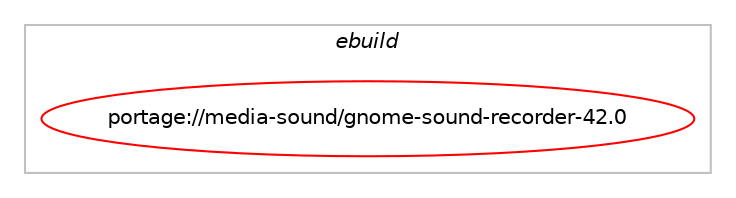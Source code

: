 digraph prolog {

# *************
# Graph options
# *************

newrank=true;
concentrate=true;
compound=true;
graph [rankdir=LR,fontname=Helvetica,fontsize=10,ranksep=1.5];#, ranksep=2.5, nodesep=0.2];
edge  [arrowhead=vee];
node  [fontname=Helvetica,fontsize=10];

# **********
# The ebuild
# **********

subgraph cluster_leftcol {
color=gray;
label=<<i>ebuild</i>>;
id [label="portage://media-sound/gnome-sound-recorder-42.0", color=red, width=4, href="../media-sound/gnome-sound-recorder-42.0.svg"];
}

# ****************
# The dependencies
# ****************

subgraph cluster_midcol {
color=gray;
label=<<i>dependencies</i>>;
subgraph cluster_compile {
fillcolor="#eeeeee";
style=filled;
label=<<i>compile</i>>;
# *** BEGIN UNKNOWN DEPENDENCY TYPE (TODO) ***
# id -> equal(package_dependency(portage://media-sound/gnome-sound-recorder-42.0,install,no,dev-libs,gjs,greaterequal,[1.54.0,,,1.54.0],[],[]))
# *** END UNKNOWN DEPENDENCY TYPE (TODO) ***

# *** BEGIN UNKNOWN DEPENDENCY TYPE (TODO) ***
# id -> equal(package_dependency(portage://media-sound/gnome-sound-recorder-42.0,install,no,dev-libs,glib,greaterequal,[2.46,,,2.46],[slot(2)],[]))
# *** END UNKNOWN DEPENDENCY TYPE (TODO) ***

# *** BEGIN UNKNOWN DEPENDENCY TYPE (TODO) ***
# id -> equal(package_dependency(portage://media-sound/gnome-sound-recorder-42.0,install,no,dev-libs,gobject-introspection,greaterequal,[1.31.6,,,1.31.6],[],[]))
# *** END UNKNOWN DEPENDENCY TYPE (TODO) ***

# *** BEGIN UNKNOWN DEPENDENCY TYPE (TODO) ***
# id -> equal(package_dependency(portage://media-sound/gnome-sound-recorder-42.0,install,no,gui-libs,gtk,greaterequal,[4.4.0,,,4.4.0],[slot(4)],[use(enable(introspection),none)]))
# *** END UNKNOWN DEPENDENCY TYPE (TODO) ***

# *** BEGIN UNKNOWN DEPENDENCY TYPE (TODO) ***
# id -> equal(package_dependency(portage://media-sound/gnome-sound-recorder-42.0,install,no,gui-libs,libadwaita,greaterequal,[1.1.0,,,1.1.0],[slot(1),equal],[]))
# *** END UNKNOWN DEPENDENCY TYPE (TODO) ***

# *** BEGIN UNKNOWN DEPENDENCY TYPE (TODO) ***
# id -> equal(package_dependency(portage://media-sound/gnome-sound-recorder-42.0,install,no,media-libs,gst-plugins-bad,none,[,,],[slot(1.0)],[]))
# *** END UNKNOWN DEPENDENCY TYPE (TODO) ***

# *** BEGIN UNKNOWN DEPENDENCY TYPE (TODO) ***
# id -> equal(package_dependency(portage://media-sound/gnome-sound-recorder-42.0,install,no,media-libs,gst-plugins-base,none,[,,],[slot(1.0)],[use(enable(introspection),none),use(enable(ogg),none)]))
# *** END UNKNOWN DEPENDENCY TYPE (TODO) ***

# *** BEGIN UNKNOWN DEPENDENCY TYPE (TODO) ***
# id -> equal(package_dependency(portage://media-sound/gnome-sound-recorder-42.0,install,no,media-libs,gstreamer,none,[,,],[slot(1.0)],[use(enable(introspection),none)]))
# *** END UNKNOWN DEPENDENCY TYPE (TODO) ***

# *** BEGIN UNKNOWN DEPENDENCY TYPE (TODO) ***
# id -> equal(package_dependency(portage://media-sound/gnome-sound-recorder-42.0,install,no,x11-libs,gdk-pixbuf,none,[,,],[slot(2)],[use(enable(introspection),none)]))
# *** END UNKNOWN DEPENDENCY TYPE (TODO) ***

}
subgraph cluster_compileandrun {
fillcolor="#eeeeee";
style=filled;
label=<<i>compile and run</i>>;
}
subgraph cluster_run {
fillcolor="#eeeeee";
style=filled;
label=<<i>run</i>>;
# *** BEGIN UNKNOWN DEPENDENCY TYPE (TODO) ***
# id -> equal(package_dependency(portage://media-sound/gnome-sound-recorder-42.0,run,no,dev-libs,gjs,greaterequal,[1.54.0,,,1.54.0],[],[]))
# *** END UNKNOWN DEPENDENCY TYPE (TODO) ***

# *** BEGIN UNKNOWN DEPENDENCY TYPE (TODO) ***
# id -> equal(package_dependency(portage://media-sound/gnome-sound-recorder-42.0,run,no,dev-libs,glib,greaterequal,[2.46,,,2.46],[slot(2)],[]))
# *** END UNKNOWN DEPENDENCY TYPE (TODO) ***

# *** BEGIN UNKNOWN DEPENDENCY TYPE (TODO) ***
# id -> equal(package_dependency(portage://media-sound/gnome-sound-recorder-42.0,run,no,dev-libs,gobject-introspection,greaterequal,[1.31.6,,,1.31.6],[],[]))
# *** END UNKNOWN DEPENDENCY TYPE (TODO) ***

# *** BEGIN UNKNOWN DEPENDENCY TYPE (TODO) ***
# id -> equal(package_dependency(portage://media-sound/gnome-sound-recorder-42.0,run,no,gui-libs,gtk,greaterequal,[4.4.0,,,4.4.0],[slot(4)],[use(enable(introspection),none)]))
# *** END UNKNOWN DEPENDENCY TYPE (TODO) ***

# *** BEGIN UNKNOWN DEPENDENCY TYPE (TODO) ***
# id -> equal(package_dependency(portage://media-sound/gnome-sound-recorder-42.0,run,no,gui-libs,libadwaita,greaterequal,[1.1.0,,,1.1.0],[slot(1),equal],[]))
# *** END UNKNOWN DEPENDENCY TYPE (TODO) ***

# *** BEGIN UNKNOWN DEPENDENCY TYPE (TODO) ***
# id -> equal(package_dependency(portage://media-sound/gnome-sound-recorder-42.0,run,no,media-libs,gst-plugins-bad,none,[,,],[slot(1.0)],[]))
# *** END UNKNOWN DEPENDENCY TYPE (TODO) ***

# *** BEGIN UNKNOWN DEPENDENCY TYPE (TODO) ***
# id -> equal(package_dependency(portage://media-sound/gnome-sound-recorder-42.0,run,no,media-libs,gst-plugins-base,none,[,,],[slot(1.0)],[use(enable(introspection),none),use(enable(ogg),none)]))
# *** END UNKNOWN DEPENDENCY TYPE (TODO) ***

# *** BEGIN UNKNOWN DEPENDENCY TYPE (TODO) ***
# id -> equal(package_dependency(portage://media-sound/gnome-sound-recorder-42.0,run,no,media-libs,gst-plugins-good,none,[,,],[slot(1.0)],[]))
# *** END UNKNOWN DEPENDENCY TYPE (TODO) ***

# *** BEGIN UNKNOWN DEPENDENCY TYPE (TODO) ***
# id -> equal(package_dependency(portage://media-sound/gnome-sound-recorder-42.0,run,no,media-libs,gstreamer,none,[,,],[slot(1.0)],[use(enable(introspection),none)]))
# *** END UNKNOWN DEPENDENCY TYPE (TODO) ***

# *** BEGIN UNKNOWN DEPENDENCY TYPE (TODO) ***
# id -> equal(package_dependency(portage://media-sound/gnome-sound-recorder-42.0,run,no,media-plugins,gst-plugins-flac,none,[,,],[slot(1.0)],[]))
# *** END UNKNOWN DEPENDENCY TYPE (TODO) ***

# *** BEGIN UNKNOWN DEPENDENCY TYPE (TODO) ***
# id -> equal(package_dependency(portage://media-sound/gnome-sound-recorder-42.0,run,no,media-plugins,gst-plugins-pulse,none,[,,],[slot(1.0)],[]))
# *** END UNKNOWN DEPENDENCY TYPE (TODO) ***

# *** BEGIN UNKNOWN DEPENDENCY TYPE (TODO) ***
# id -> equal(package_dependency(portage://media-sound/gnome-sound-recorder-42.0,run,no,x11-libs,gdk-pixbuf,none,[,,],[slot(2)],[use(enable(introspection),none)]))
# *** END UNKNOWN DEPENDENCY TYPE (TODO) ***

}
}

# **************
# The candidates
# **************

subgraph cluster_choices {
rank=same;
color=gray;
label=<<i>candidates</i>>;

}

}
